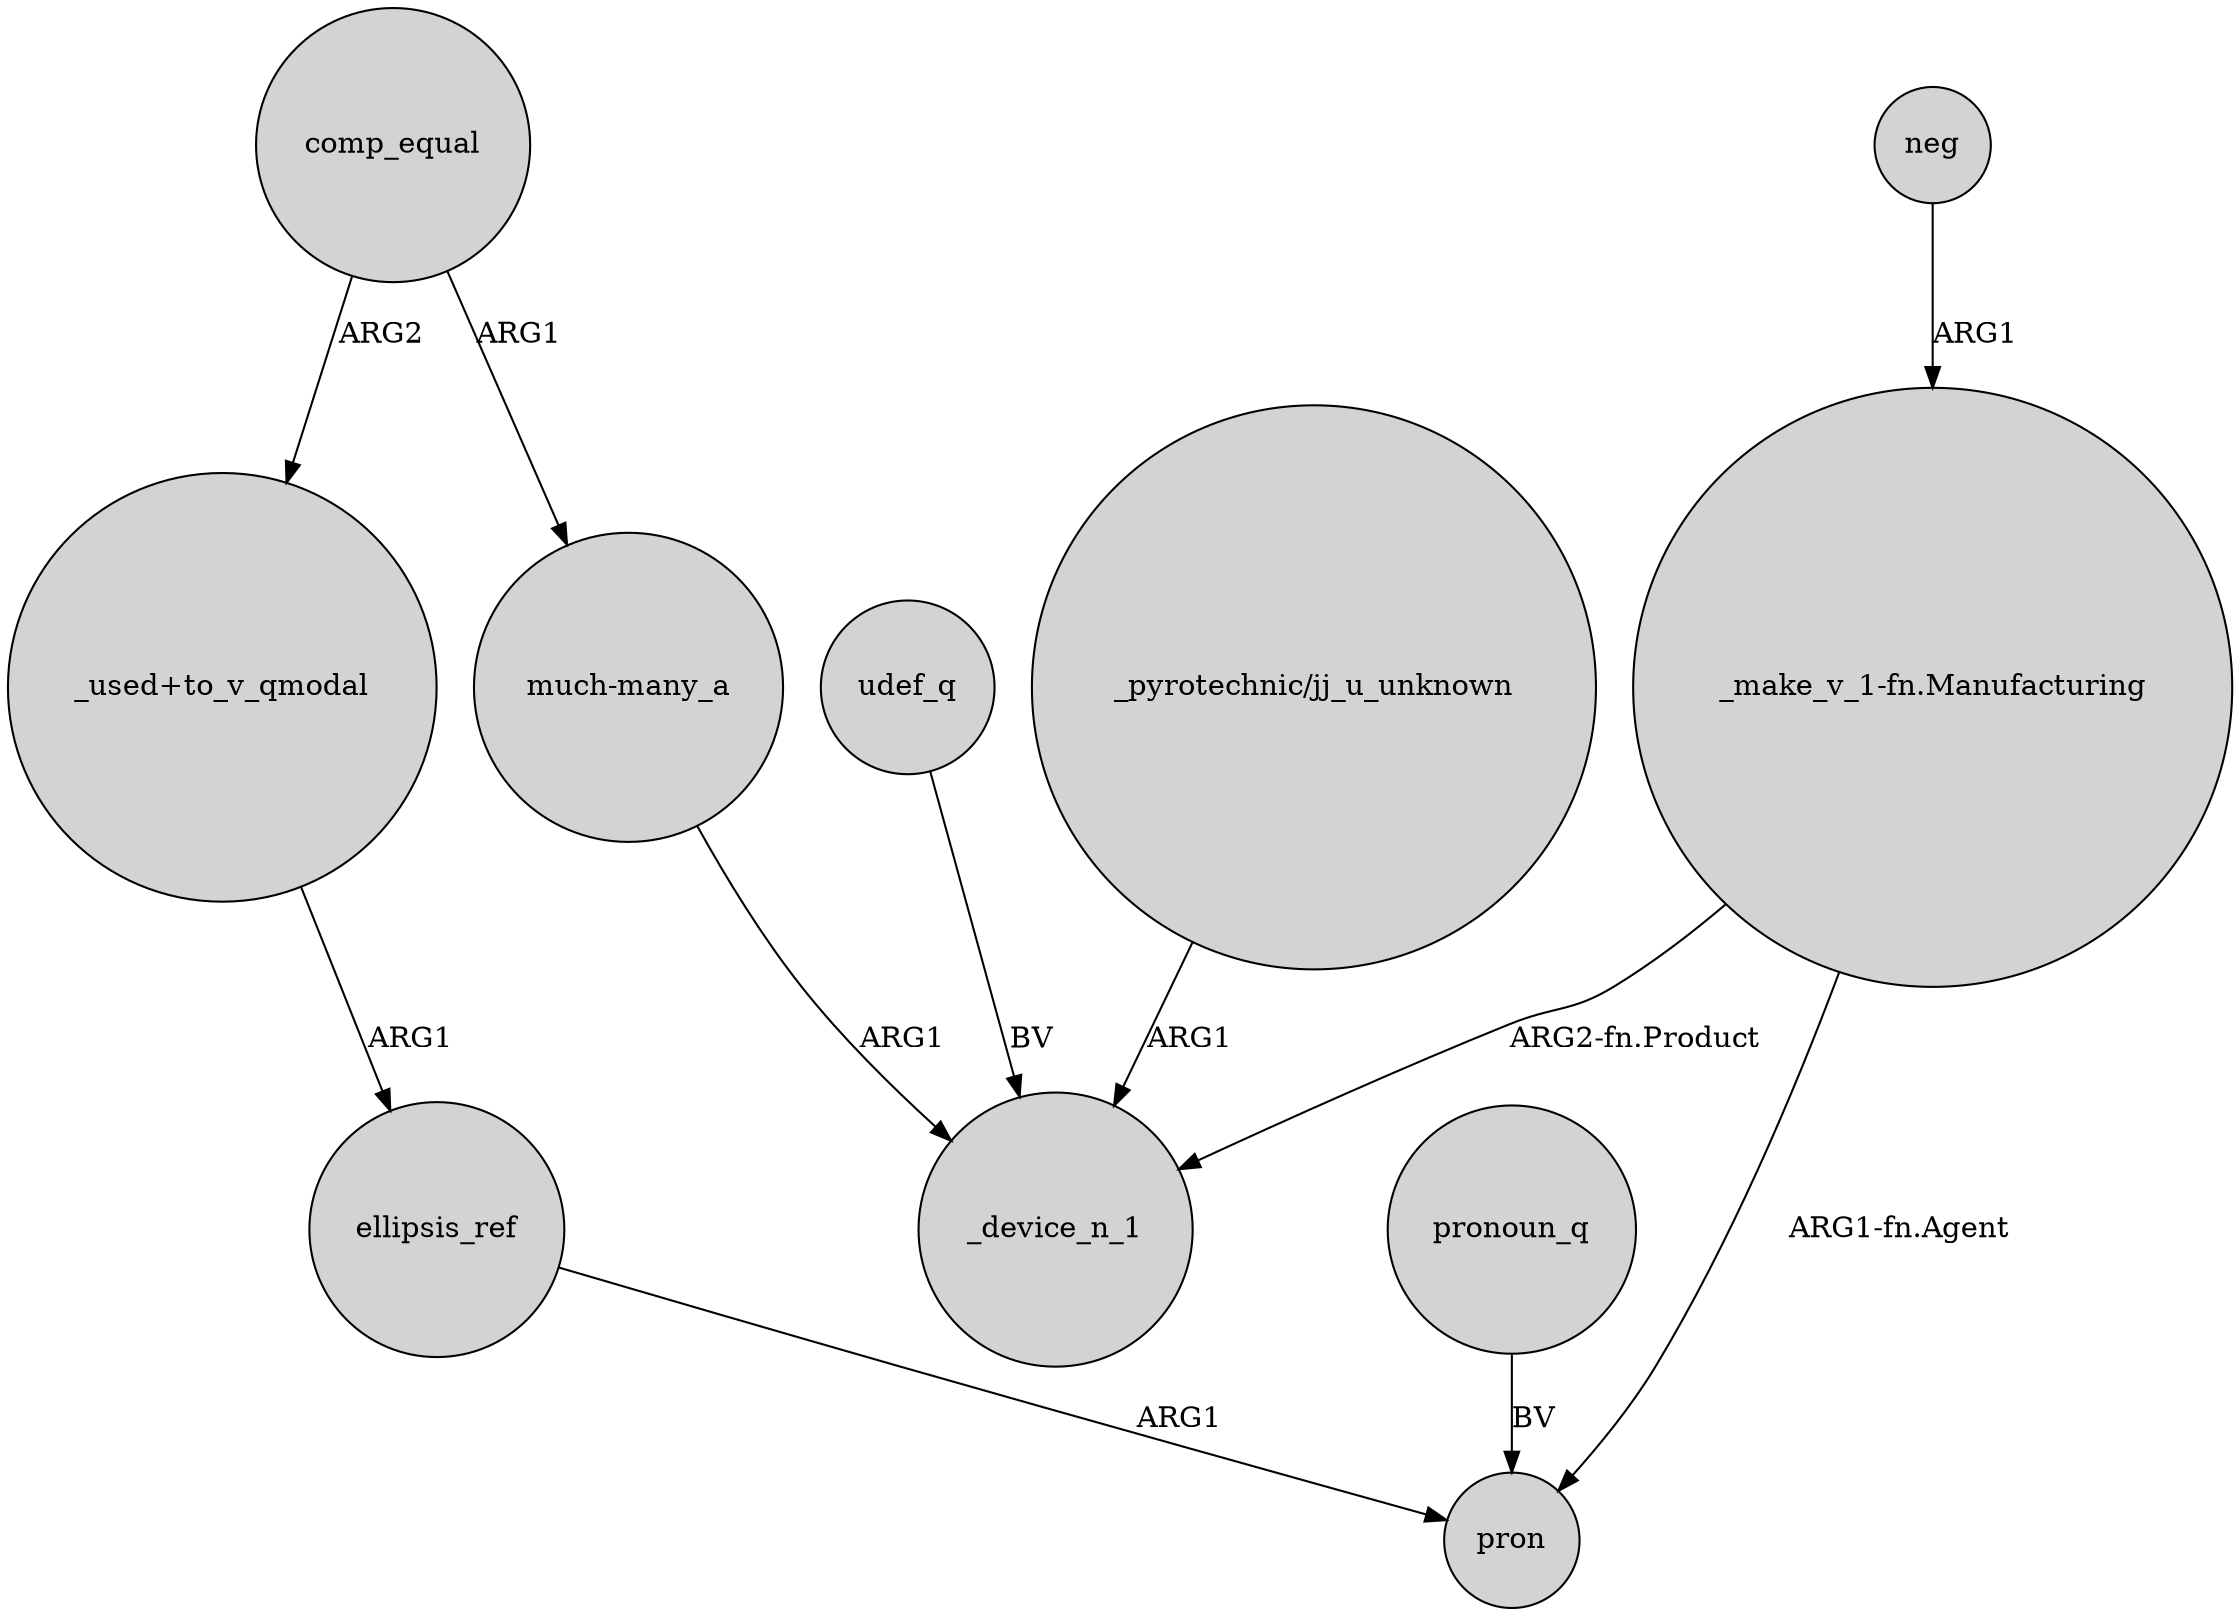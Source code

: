digraph {
	node [shape=circle style=filled]
	comp_equal -> "much-many_a" [label=ARG1]
	comp_equal -> "_used+to_v_qmodal" [label=ARG2]
	ellipsis_ref -> pron [label=ARG1]
	"_make_v_1-fn.Manufacturing" -> pron [label="ARG1-fn.Agent"]
	neg -> "_make_v_1-fn.Manufacturing" [label=ARG1]
	"_make_v_1-fn.Manufacturing" -> _device_n_1 [label="ARG2-fn.Product"]
	udef_q -> _device_n_1 [label=BV]
	"_pyrotechnic/jj_u_unknown" -> _device_n_1 [label=ARG1]
	"much-many_a" -> _device_n_1 [label=ARG1]
	"_used+to_v_qmodal" -> ellipsis_ref [label=ARG1]
	pronoun_q -> pron [label=BV]
}
